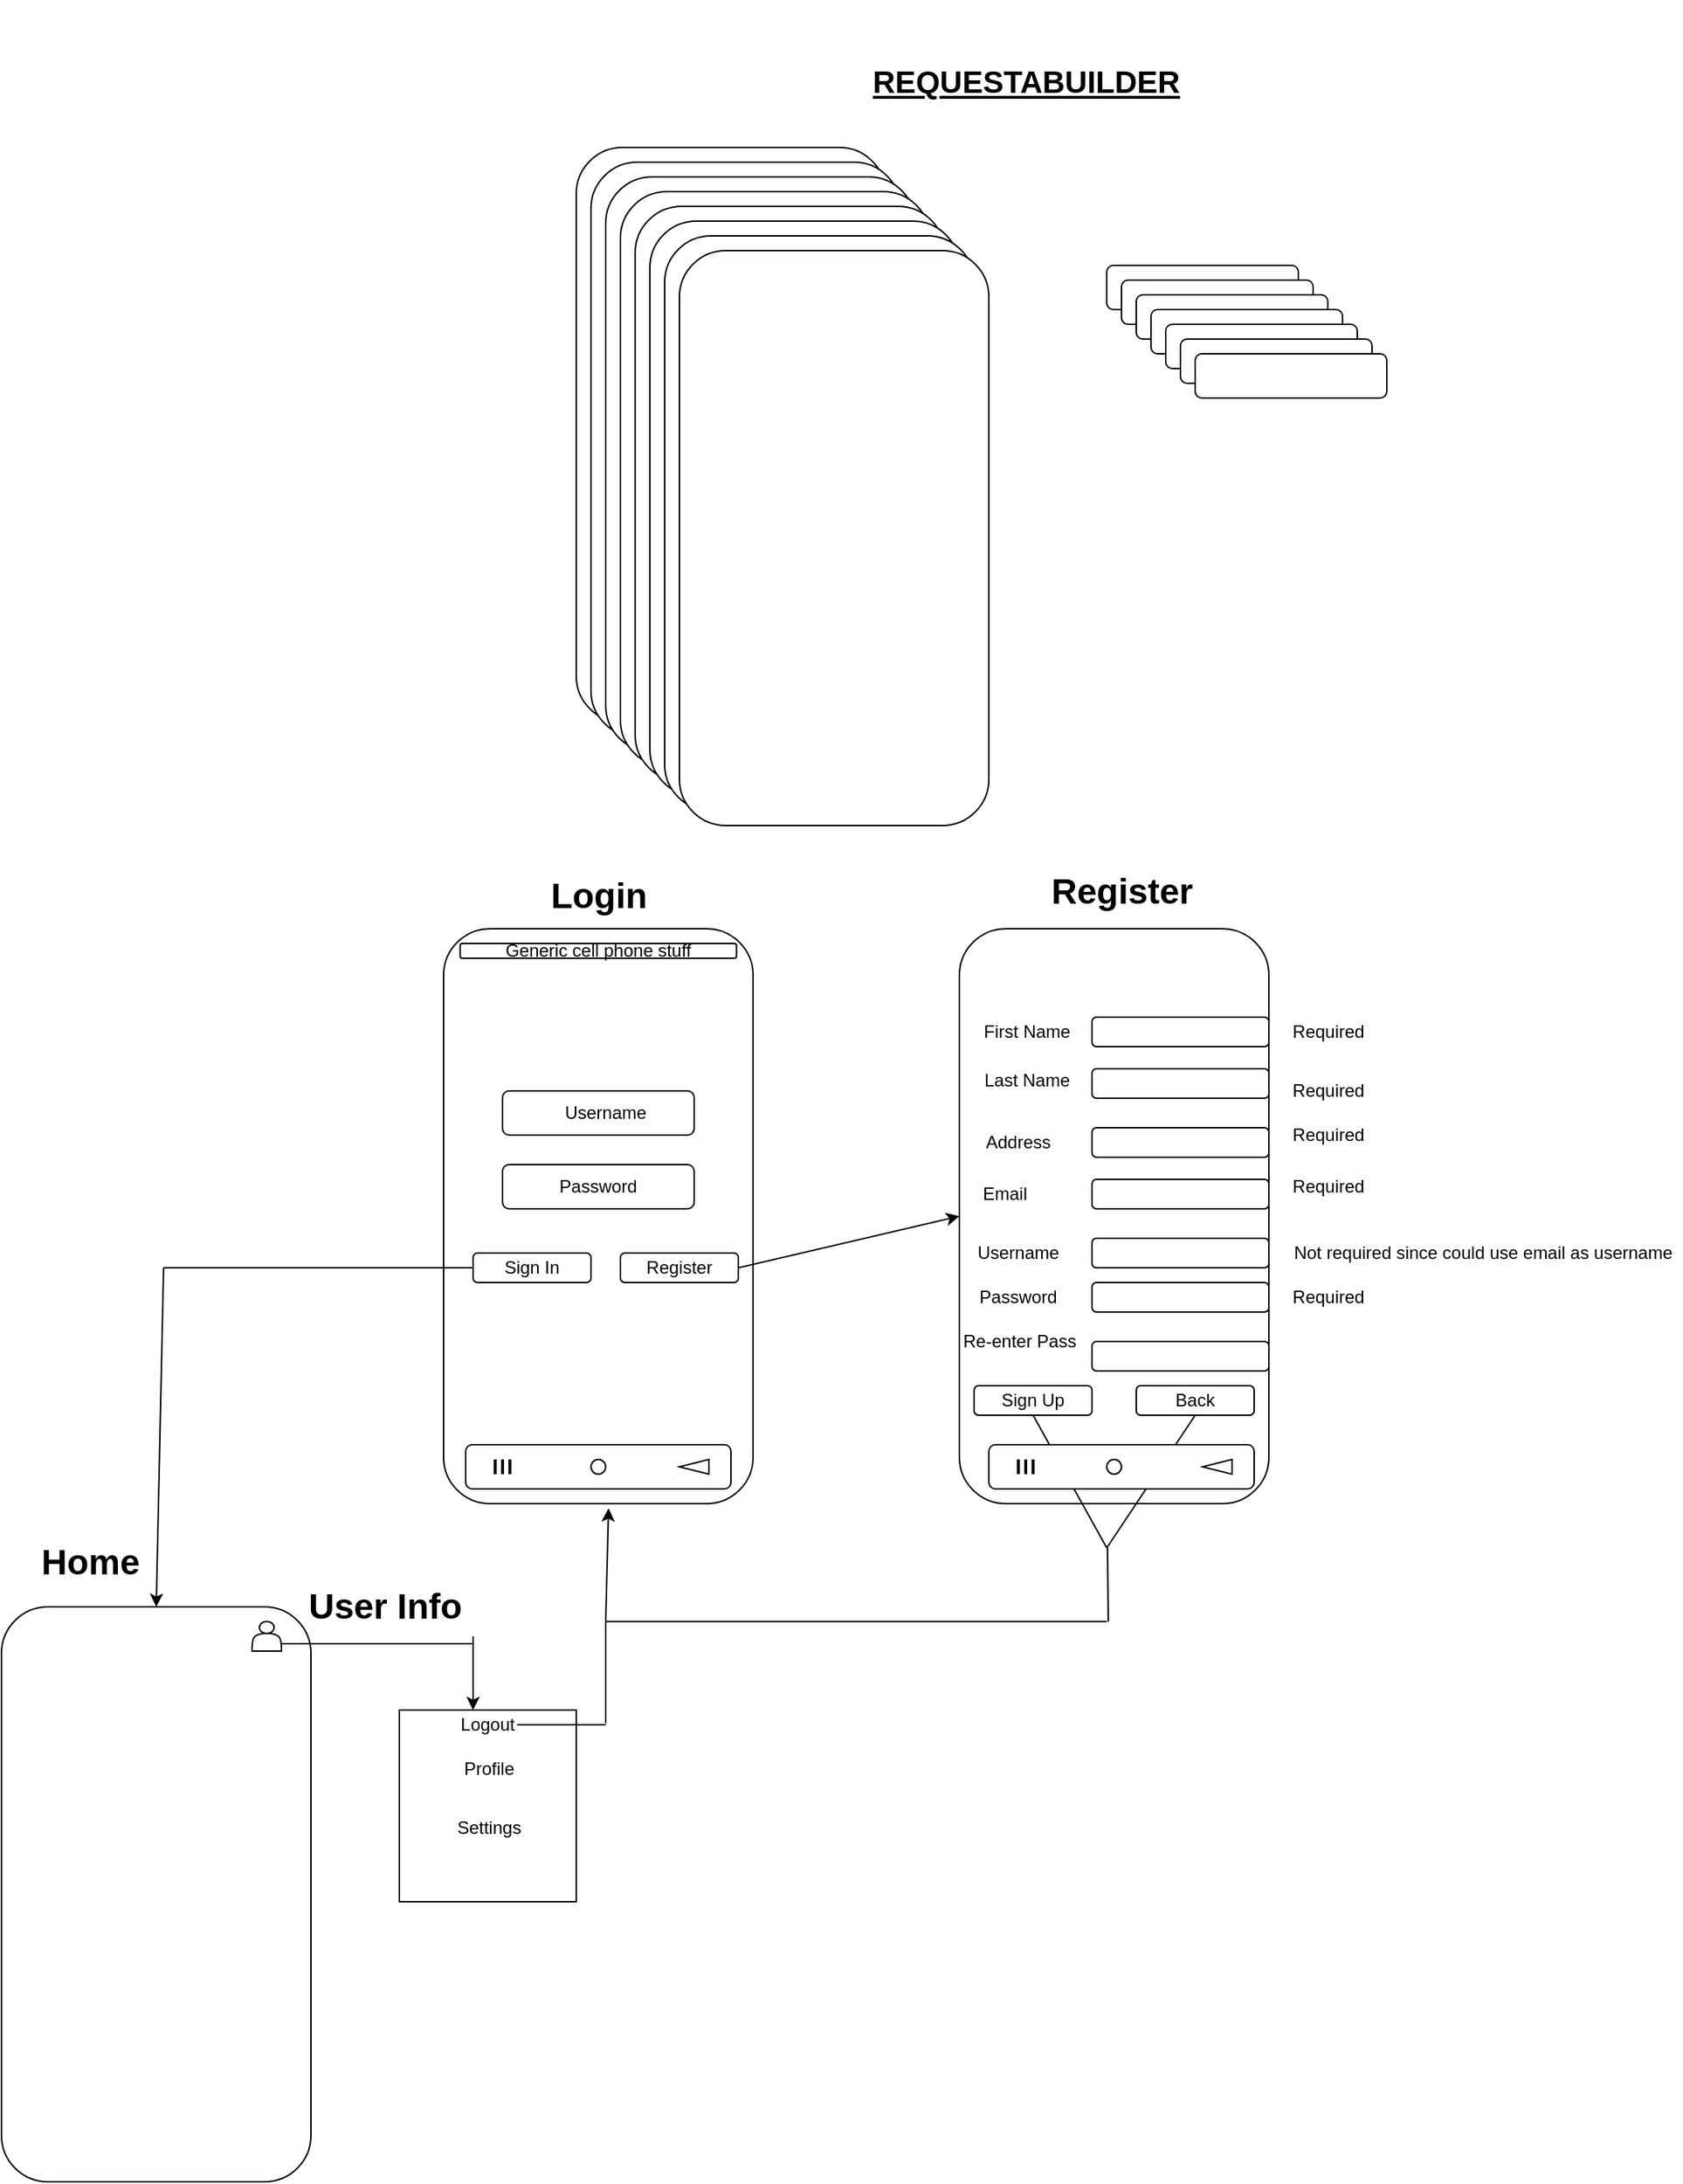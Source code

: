 <mxfile version="14.8.0" type="github">
  <diagram id="QCRtVXhzJN2AWh_LGw6S" name="Page-1">
    <mxGraphModel dx="2272" dy="794" grid="1" gridSize="10" guides="1" tooltips="1" connect="1" arrows="1" fold="1" page="1" pageScale="1" pageWidth="850" pageHeight="1100" math="0" shadow="0">
      <root>
        <mxCell id="0" />
        <mxCell id="1" parent="0" />
        <mxCell id="H3QQZvvAGUR-z7Z-Pk0n-1" value="&lt;font style=&quot;font-size: 21px&quot;&gt;&lt;b&gt;&lt;u&gt;REQUESTABUILDER&lt;/u&gt;&lt;/b&gt;&lt;/font&gt;" style="text;html=1;strokeColor=none;fillColor=none;align=center;verticalAlign=middle;whiteSpace=wrap;rounded=0;" vertex="1" parent="1">
          <mxGeometry x="288" y="20" width="275" height="110" as="geometry" />
        </mxCell>
        <mxCell id="H3QQZvvAGUR-z7Z-Pk0n-6" value="" style="rounded=1;whiteSpace=wrap;html=1;" vertex="1" parent="1">
          <mxGeometry x="120" y="120" width="210" height="390" as="geometry" />
        </mxCell>
        <mxCell id="H3QQZvvAGUR-z7Z-Pk0n-7" value="" style="rounded=1;whiteSpace=wrap;html=1;" vertex="1" parent="1">
          <mxGeometry x="130" y="130" width="210" height="390" as="geometry" />
        </mxCell>
        <mxCell id="H3QQZvvAGUR-z7Z-Pk0n-8" value="" style="rounded=1;whiteSpace=wrap;html=1;" vertex="1" parent="1">
          <mxGeometry x="140" y="140" width="210" height="390" as="geometry" />
        </mxCell>
        <mxCell id="H3QQZvvAGUR-z7Z-Pk0n-9" value="" style="rounded=1;whiteSpace=wrap;html=1;" vertex="1" parent="1">
          <mxGeometry x="150" y="150" width="210" height="390" as="geometry" />
        </mxCell>
        <mxCell id="H3QQZvvAGUR-z7Z-Pk0n-10" value="" style="rounded=1;whiteSpace=wrap;html=1;" vertex="1" parent="1">
          <mxGeometry x="160" y="160" width="210" height="390" as="geometry" />
        </mxCell>
        <mxCell id="H3QQZvvAGUR-z7Z-Pk0n-11" value="" style="rounded=1;whiteSpace=wrap;html=1;" vertex="1" parent="1">
          <mxGeometry x="170" y="170" width="210" height="390" as="geometry" />
        </mxCell>
        <mxCell id="H3QQZvvAGUR-z7Z-Pk0n-12" value="" style="rounded=1;whiteSpace=wrap;html=1;" vertex="1" parent="1">
          <mxGeometry x="180" y="180" width="210" height="390" as="geometry" />
        </mxCell>
        <mxCell id="H3QQZvvAGUR-z7Z-Pk0n-13" value="" style="rounded=1;whiteSpace=wrap;html=1;" vertex="1" parent="1">
          <mxGeometry x="190" y="190" width="210" height="390" as="geometry" />
        </mxCell>
        <mxCell id="H3QQZvvAGUR-z7Z-Pk0n-14" value="" style="rounded=1;whiteSpace=wrap;html=1;" vertex="1" parent="1">
          <mxGeometry x="-270" y="1110" width="210" height="390" as="geometry" />
        </mxCell>
        <mxCell id="H3QQZvvAGUR-z7Z-Pk0n-15" value="" style="rounded=1;whiteSpace=wrap;html=1;" vertex="1" parent="1">
          <mxGeometry x="380" y="650" width="210" height="390" as="geometry" />
        </mxCell>
        <mxCell id="H3QQZvvAGUR-z7Z-Pk0n-16" value="" style="rounded=1;whiteSpace=wrap;html=1;" vertex="1" parent="1">
          <mxGeometry x="30" y="650" width="210" height="390" as="geometry" />
        </mxCell>
        <mxCell id="H3QQZvvAGUR-z7Z-Pk0n-17" value="" style="rounded=1;whiteSpace=wrap;html=1;" vertex="1" parent="1">
          <mxGeometry x="70" y="810" width="130" height="30" as="geometry" />
        </mxCell>
        <mxCell id="H3QQZvvAGUR-z7Z-Pk0n-18" value="" style="rounded=1;whiteSpace=wrap;html=1;" vertex="1" parent="1">
          <mxGeometry x="480" y="200" width="130" height="30" as="geometry" />
        </mxCell>
        <mxCell id="H3QQZvvAGUR-z7Z-Pk0n-19" value="" style="rounded=1;whiteSpace=wrap;html=1;" vertex="1" parent="1">
          <mxGeometry x="490" y="210" width="130" height="30" as="geometry" />
        </mxCell>
        <mxCell id="H3QQZvvAGUR-z7Z-Pk0n-20" value="" style="rounded=1;whiteSpace=wrap;html=1;" vertex="1" parent="1">
          <mxGeometry x="500" y="220" width="130" height="30" as="geometry" />
        </mxCell>
        <mxCell id="H3QQZvvAGUR-z7Z-Pk0n-21" value="" style="rounded=1;whiteSpace=wrap;html=1;" vertex="1" parent="1">
          <mxGeometry x="510" y="230" width="130" height="30" as="geometry" />
        </mxCell>
        <mxCell id="H3QQZvvAGUR-z7Z-Pk0n-22" value="" style="rounded=1;whiteSpace=wrap;html=1;" vertex="1" parent="1">
          <mxGeometry x="520" y="240" width="130" height="30" as="geometry" />
        </mxCell>
        <mxCell id="H3QQZvvAGUR-z7Z-Pk0n-23" value="" style="rounded=1;whiteSpace=wrap;html=1;" vertex="1" parent="1">
          <mxGeometry x="530" y="250" width="130" height="30" as="geometry" />
        </mxCell>
        <mxCell id="H3QQZvvAGUR-z7Z-Pk0n-24" value="" style="rounded=1;whiteSpace=wrap;html=1;" vertex="1" parent="1">
          <mxGeometry x="540" y="260" width="130" height="30" as="geometry" />
        </mxCell>
        <mxCell id="H3QQZvvAGUR-z7Z-Pk0n-25" value="" style="rounded=1;whiteSpace=wrap;html=1;" vertex="1" parent="1">
          <mxGeometry x="470" y="710" width="120" height="20" as="geometry" />
        </mxCell>
        <mxCell id="H3QQZvvAGUR-z7Z-Pk0n-26" value="" style="rounded=1;whiteSpace=wrap;html=1;" vertex="1" parent="1">
          <mxGeometry x="45" y="1000" width="180" height="30" as="geometry" />
        </mxCell>
        <mxCell id="H3QQZvvAGUR-z7Z-Pk0n-27" value="Generic cell phone stuff" style="rounded=1;whiteSpace=wrap;html=1;" vertex="1" parent="1">
          <mxGeometry x="41.25" y="660" width="187.5" height="10" as="geometry" />
        </mxCell>
        <mxCell id="H3QQZvvAGUR-z7Z-Pk0n-28" value="" style="rounded=1;whiteSpace=wrap;html=1;" vertex="1" parent="1">
          <mxGeometry x="70" y="760" width="130" height="30" as="geometry" />
        </mxCell>
        <mxCell id="H3QQZvvAGUR-z7Z-Pk0n-29" value="Username" style="text;html=1;strokeColor=none;fillColor=none;align=center;verticalAlign=middle;whiteSpace=wrap;rounded=0;" vertex="1" parent="1">
          <mxGeometry x="80" y="765" width="120" height="20" as="geometry" />
        </mxCell>
        <mxCell id="H3QQZvvAGUR-z7Z-Pk0n-30" value="Password" style="text;html=1;strokeColor=none;fillColor=none;align=center;verticalAlign=middle;whiteSpace=wrap;rounded=0;" vertex="1" parent="1">
          <mxGeometry x="75" y="815" width="120" height="20" as="geometry" />
        </mxCell>
        <mxCell id="H3QQZvvAGUR-z7Z-Pk0n-31" value="Sign In" style="rounded=1;whiteSpace=wrap;html=1;" vertex="1" parent="1">
          <mxGeometry x="50" y="870" width="80" height="20" as="geometry" />
        </mxCell>
        <mxCell id="H3QQZvvAGUR-z7Z-Pk0n-32" value="Register" style="rounded=1;whiteSpace=wrap;html=1;" vertex="1" parent="1">
          <mxGeometry x="150" y="870" width="80" height="20" as="geometry" />
        </mxCell>
        <mxCell id="H3QQZvvAGUR-z7Z-Pk0n-35" value="" style="ellipse;whiteSpace=wrap;html=1;aspect=fixed;" vertex="1" parent="1">
          <mxGeometry x="130" y="1010" width="10" height="10" as="geometry" />
        </mxCell>
        <mxCell id="H3QQZvvAGUR-z7Z-Pk0n-36" value="" style="html=1;shadow=0;dashed=0;align=center;verticalAlign=middle;shape=mxgraph.arrows2.arrow;dy=0.6;dx=40;flipH=1;notch=0;" vertex="1" parent="1">
          <mxGeometry x="190" y="1010" width="20" height="10" as="geometry" />
        </mxCell>
        <mxCell id="H3QQZvvAGUR-z7Z-Pk0n-37" value="" style="line;strokeWidth=2;direction=south;html=1;" vertex="1" parent="1">
          <mxGeometry x="70" y="1010" width="10" height="10" as="geometry" />
        </mxCell>
        <mxCell id="H3QQZvvAGUR-z7Z-Pk0n-38" value="" style="line;strokeWidth=2;direction=south;html=1;" vertex="1" parent="1">
          <mxGeometry x="65" y="1010" width="10" height="10" as="geometry" />
        </mxCell>
        <mxCell id="H3QQZvvAGUR-z7Z-Pk0n-39" value="" style="line;strokeWidth=2;direction=south;html=1;" vertex="1" parent="1">
          <mxGeometry x="60" y="1010" width="10" height="10" as="geometry" />
        </mxCell>
        <mxCell id="H3QQZvvAGUR-z7Z-Pk0n-40" value="" style="endArrow=classic;html=1;exitX=1;exitY=0.5;exitDx=0;exitDy=0;entryX=0;entryY=0.5;entryDx=0;entryDy=0;" edge="1" parent="1" source="H3QQZvvAGUR-z7Z-Pk0n-32" target="H3QQZvvAGUR-z7Z-Pk0n-15">
          <mxGeometry width="50" height="50" relative="1" as="geometry">
            <mxPoint x="270" y="910" as="sourcePoint" />
            <mxPoint x="320" y="860" as="targetPoint" />
          </mxGeometry>
        </mxCell>
        <mxCell id="H3QQZvvAGUR-z7Z-Pk0n-42" value="" style="rounded=1;whiteSpace=wrap;html=1;" vertex="1" parent="1">
          <mxGeometry x="470" y="745" width="120" height="20" as="geometry" />
        </mxCell>
        <mxCell id="H3QQZvvAGUR-z7Z-Pk0n-43" value="" style="rounded=1;whiteSpace=wrap;html=1;" vertex="1" parent="1">
          <mxGeometry x="470" y="785" width="120" height="20" as="geometry" />
        </mxCell>
        <mxCell id="H3QQZvvAGUR-z7Z-Pk0n-44" value="" style="rounded=1;whiteSpace=wrap;html=1;" vertex="1" parent="1">
          <mxGeometry x="470" y="820" width="120" height="20" as="geometry" />
        </mxCell>
        <mxCell id="H3QQZvvAGUR-z7Z-Pk0n-45" value="First Name" style="text;html=1;strokeColor=none;fillColor=none;align=center;verticalAlign=middle;whiteSpace=wrap;rounded=0;" vertex="1" parent="1">
          <mxGeometry x="390.5" y="715" width="70" height="10" as="geometry" />
        </mxCell>
        <mxCell id="H3QQZvvAGUR-z7Z-Pk0n-46" value="Last Name" style="text;html=1;strokeColor=none;fillColor=none;align=center;verticalAlign=middle;whiteSpace=wrap;rounded=0;" vertex="1" parent="1">
          <mxGeometry x="390.5" y="745" width="69.5" height="15" as="geometry" />
        </mxCell>
        <mxCell id="H3QQZvvAGUR-z7Z-Pk0n-47" value="Address" style="text;html=1;strokeColor=none;fillColor=none;align=center;verticalAlign=middle;whiteSpace=wrap;rounded=0;" vertex="1" parent="1">
          <mxGeometry x="400" y="785" width="40" height="20" as="geometry" />
        </mxCell>
        <mxCell id="H3QQZvvAGUR-z7Z-Pk0n-48" value="Email" style="text;html=1;strokeColor=none;fillColor=none;align=center;verticalAlign=middle;whiteSpace=wrap;rounded=0;" vertex="1" parent="1">
          <mxGeometry x="390.5" y="820" width="40" height="20" as="geometry" />
        </mxCell>
        <mxCell id="H3QQZvvAGUR-z7Z-Pk0n-49" value="Username" style="text;html=1;strokeColor=none;fillColor=none;align=center;verticalAlign=middle;whiteSpace=wrap;rounded=0;" vertex="1" parent="1">
          <mxGeometry x="400" y="860" width="40" height="20" as="geometry" />
        </mxCell>
        <mxCell id="H3QQZvvAGUR-z7Z-Pk0n-50" value="" style="rounded=1;whiteSpace=wrap;html=1;" vertex="1" parent="1">
          <mxGeometry x="470" y="860" width="120" height="20" as="geometry" />
        </mxCell>
        <mxCell id="H3QQZvvAGUR-z7Z-Pk0n-51" value="Sign Up" style="rounded=1;whiteSpace=wrap;html=1;" vertex="1" parent="1">
          <mxGeometry x="390" y="960" width="80" height="20" as="geometry" />
        </mxCell>
        <mxCell id="H3QQZvvAGUR-z7Z-Pk0n-52" value="Back" style="rounded=1;whiteSpace=wrap;html=1;" vertex="1" parent="1">
          <mxGeometry x="500" y="960" width="80" height="20" as="geometry" />
        </mxCell>
        <mxCell id="H3QQZvvAGUR-z7Z-Pk0n-53" value="Required" style="text;html=1;align=center;verticalAlign=middle;resizable=0;points=[];autosize=1;strokeColor=none;" vertex="1" parent="1">
          <mxGeometry x="600" y="710" width="60" height="20" as="geometry" />
        </mxCell>
        <mxCell id="H3QQZvvAGUR-z7Z-Pk0n-54" value="Required" style="text;html=1;align=center;verticalAlign=middle;resizable=0;points=[];autosize=1;strokeColor=none;" vertex="1" parent="1">
          <mxGeometry x="600" y="815" width="60" height="20" as="geometry" />
        </mxCell>
        <mxCell id="H3QQZvvAGUR-z7Z-Pk0n-55" value="Required" style="text;html=1;align=center;verticalAlign=middle;resizable=0;points=[];autosize=1;strokeColor=none;" vertex="1" parent="1">
          <mxGeometry x="600" y="780" width="60" height="20" as="geometry" />
        </mxCell>
        <mxCell id="H3QQZvvAGUR-z7Z-Pk0n-56" value="Required" style="text;html=1;align=center;verticalAlign=middle;resizable=0;points=[];autosize=1;strokeColor=none;" vertex="1" parent="1">
          <mxGeometry x="600" y="750" width="60" height="20" as="geometry" />
        </mxCell>
        <mxCell id="H3QQZvvAGUR-z7Z-Pk0n-57" value="Not required since could use email as username" style="text;html=1;align=center;verticalAlign=middle;resizable=0;points=[];autosize=1;strokeColor=none;" vertex="1" parent="1">
          <mxGeometry x="600" y="860" width="270" height="20" as="geometry" />
        </mxCell>
        <mxCell id="H3QQZvvAGUR-z7Z-Pk0n-58" value="" style="rounded=1;whiteSpace=wrap;html=1;" vertex="1" parent="1">
          <mxGeometry x="470" y="890" width="120" height="20" as="geometry" />
        </mxCell>
        <mxCell id="H3QQZvvAGUR-z7Z-Pk0n-59" value="Password" style="text;html=1;strokeColor=none;fillColor=none;align=center;verticalAlign=middle;whiteSpace=wrap;rounded=0;" vertex="1" parent="1">
          <mxGeometry x="400" y="890" width="40" height="20" as="geometry" />
        </mxCell>
        <mxCell id="H3QQZvvAGUR-z7Z-Pk0n-60" value="Required" style="text;html=1;align=center;verticalAlign=middle;resizable=0;points=[];autosize=1;strokeColor=none;" vertex="1" parent="1">
          <mxGeometry x="600" y="890" width="60" height="20" as="geometry" />
        </mxCell>
        <mxCell id="H3QQZvvAGUR-z7Z-Pk0n-61" value="Re-enter Pass" style="text;html=1;strokeColor=none;fillColor=none;align=center;verticalAlign=middle;whiteSpace=wrap;rounded=0;" vertex="1" parent="1">
          <mxGeometry x="380.5" y="920" width="79.5" height="20" as="geometry" />
        </mxCell>
        <mxCell id="H3QQZvvAGUR-z7Z-Pk0n-62" value="" style="rounded=1;whiteSpace=wrap;html=1;" vertex="1" parent="1">
          <mxGeometry x="470" y="930" width="120" height="20" as="geometry" />
        </mxCell>
        <mxCell id="H3QQZvvAGUR-z7Z-Pk0n-63" value="" style="endArrow=none;html=1;entryX=0.5;entryY=1;entryDx=0;entryDy=0;" edge="1" parent="1" target="H3QQZvvAGUR-z7Z-Pk0n-51">
          <mxGeometry width="50" height="50" relative="1" as="geometry">
            <mxPoint x="480" y="1070" as="sourcePoint" />
            <mxPoint x="435.5" y="990" as="targetPoint" />
          </mxGeometry>
        </mxCell>
        <mxCell id="H3QQZvvAGUR-z7Z-Pk0n-64" value="" style="endArrow=none;html=1;entryX=0.5;entryY=1;entryDx=0;entryDy=0;" edge="1" parent="1" target="H3QQZvvAGUR-z7Z-Pk0n-52">
          <mxGeometry width="50" height="50" relative="1" as="geometry">
            <mxPoint x="480" y="1070" as="sourcePoint" />
            <mxPoint x="540" y="1020" as="targetPoint" />
          </mxGeometry>
        </mxCell>
        <mxCell id="H3QQZvvAGUR-z7Z-Pk0n-66" value="" style="endArrow=none;html=1;" edge="1" parent="1">
          <mxGeometry width="50" height="50" relative="1" as="geometry">
            <mxPoint x="481" y="1120" as="sourcePoint" />
            <mxPoint x="480.5" y="1070" as="targetPoint" />
          </mxGeometry>
        </mxCell>
        <mxCell id="H3QQZvvAGUR-z7Z-Pk0n-67" value="" style="endArrow=none;html=1;" edge="1" parent="1">
          <mxGeometry width="50" height="50" relative="1" as="geometry">
            <mxPoint x="140" y="1120" as="sourcePoint" />
            <mxPoint x="480" y="1120" as="targetPoint" />
          </mxGeometry>
        </mxCell>
        <mxCell id="H3QQZvvAGUR-z7Z-Pk0n-68" value="" style="endArrow=classic;html=1;entryX=0.533;entryY=1.008;entryDx=0;entryDy=0;entryPerimeter=0;" edge="1" parent="1" target="H3QQZvvAGUR-z7Z-Pk0n-16">
          <mxGeometry width="50" height="50" relative="1" as="geometry">
            <mxPoint x="140" y="1120" as="sourcePoint" />
            <mxPoint x="190" y="1060" as="targetPoint" />
          </mxGeometry>
        </mxCell>
        <mxCell id="H3QQZvvAGUR-z7Z-Pk0n-69" value="" style="endArrow=none;html=1;entryX=0;entryY=0.5;entryDx=0;entryDy=0;" edge="1" parent="1" target="H3QQZvvAGUR-z7Z-Pk0n-31">
          <mxGeometry width="50" height="50" relative="1" as="geometry">
            <mxPoint x="-160" y="880" as="sourcePoint" />
            <mxPoint x="10" y="880" as="targetPoint" />
          </mxGeometry>
        </mxCell>
        <mxCell id="H3QQZvvAGUR-z7Z-Pk0n-70" value="" style="endArrow=classic;html=1;entryX=0.5;entryY=0;entryDx=0;entryDy=0;" edge="1" parent="1" target="H3QQZvvAGUR-z7Z-Pk0n-14">
          <mxGeometry width="50" height="50" relative="1" as="geometry">
            <mxPoint x="-160" y="880" as="sourcePoint" />
            <mxPoint x="-165" y="1060" as="targetPoint" />
          </mxGeometry>
        </mxCell>
        <mxCell id="H3QQZvvAGUR-z7Z-Pk0n-71" value="" style="rounded=1;whiteSpace=wrap;html=1;" vertex="1" parent="1">
          <mxGeometry x="400" y="1000" width="180" height="30" as="geometry" />
        </mxCell>
        <mxCell id="H3QQZvvAGUR-z7Z-Pk0n-72" value="" style="html=1;shadow=0;dashed=0;align=center;verticalAlign=middle;shape=mxgraph.arrows2.arrow;dy=0.6;dx=40;flipH=1;notch=0;" vertex="1" parent="1">
          <mxGeometry x="545" y="1010" width="20" height="10" as="geometry" />
        </mxCell>
        <mxCell id="H3QQZvvAGUR-z7Z-Pk0n-73" value="" style="ellipse;whiteSpace=wrap;html=1;aspect=fixed;" vertex="1" parent="1">
          <mxGeometry x="480" y="1010" width="10" height="10" as="geometry" />
        </mxCell>
        <mxCell id="H3QQZvvAGUR-z7Z-Pk0n-74" value="" style="line;strokeWidth=2;direction=south;html=1;" vertex="1" parent="1">
          <mxGeometry x="420" y="1010" width="10" height="10" as="geometry" />
        </mxCell>
        <mxCell id="H3QQZvvAGUR-z7Z-Pk0n-75" value="" style="line;strokeWidth=2;direction=south;html=1;" vertex="1" parent="1">
          <mxGeometry x="425" y="1010" width="10" height="10" as="geometry" />
        </mxCell>
        <mxCell id="H3QQZvvAGUR-z7Z-Pk0n-76" value="" style="line;strokeWidth=2;direction=south;html=1;" vertex="1" parent="1">
          <mxGeometry x="415" y="1010" width="10" height="10" as="geometry" />
        </mxCell>
        <mxCell id="H3QQZvvAGUR-z7Z-Pk0n-77" value="" style="shape=actor;whiteSpace=wrap;html=1;" vertex="1" parent="1">
          <mxGeometry x="-100" y="1120" width="20" height="20" as="geometry" />
        </mxCell>
        <mxCell id="H3QQZvvAGUR-z7Z-Pk0n-79" value="" style="endArrow=none;html=1;exitX=1;exitY=0.75;exitDx=0;exitDy=0;" edge="1" parent="1" source="H3QQZvvAGUR-z7Z-Pk0n-77">
          <mxGeometry width="50" height="50" relative="1" as="geometry">
            <mxPoint x="-20" y="1180" as="sourcePoint" />
            <mxPoint x="50" y="1135" as="targetPoint" />
          </mxGeometry>
        </mxCell>
        <mxCell id="H3QQZvvAGUR-z7Z-Pk0n-80" value="" style="endArrow=classic;html=1;" edge="1" parent="1">
          <mxGeometry width="50" height="50" relative="1" as="geometry">
            <mxPoint x="50" y="1130" as="sourcePoint" />
            <mxPoint x="50" y="1180" as="targetPoint" />
          </mxGeometry>
        </mxCell>
        <mxCell id="H3QQZvvAGUR-z7Z-Pk0n-81" value="" style="rounded=0;whiteSpace=wrap;html=1;" vertex="1" parent="1">
          <mxGeometry y="1180" width="120" height="130" as="geometry" />
        </mxCell>
        <mxCell id="H3QQZvvAGUR-z7Z-Pk0n-82" value="Home" style="text;strokeColor=none;fillColor=none;html=1;fontSize=24;fontStyle=1;verticalAlign=middle;align=center;" vertex="1" parent="1">
          <mxGeometry x="-260" y="1060" width="100" height="40" as="geometry" />
        </mxCell>
        <mxCell id="H3QQZvvAGUR-z7Z-Pk0n-83" value="Register" style="text;strokeColor=none;fillColor=none;html=1;fontSize=24;fontStyle=1;verticalAlign=middle;align=center;" vertex="1" parent="1">
          <mxGeometry x="440" y="605" width="100" height="40" as="geometry" />
        </mxCell>
        <mxCell id="H3QQZvvAGUR-z7Z-Pk0n-84" value="Login" style="text;strokeColor=none;fillColor=none;html=1;fontSize=24;fontStyle=1;verticalAlign=middle;align=center;" vertex="1" parent="1">
          <mxGeometry x="85" y="610" width="100" height="35" as="geometry" />
        </mxCell>
        <mxCell id="H3QQZvvAGUR-z7Z-Pk0n-86" value="User Info" style="text;strokeColor=none;fillColor=none;html=1;fontSize=24;fontStyle=1;verticalAlign=middle;align=center;" vertex="1" parent="1">
          <mxGeometry x="-60" y="1090" width="100" height="40" as="geometry" />
        </mxCell>
        <mxCell id="H3QQZvvAGUR-z7Z-Pk0n-87" value="Logout" style="text;html=1;strokeColor=none;fillColor=none;align=center;verticalAlign=middle;whiteSpace=wrap;rounded=0;" vertex="1" parent="1">
          <mxGeometry x="40" y="1180" width="40" height="20" as="geometry" />
        </mxCell>
        <mxCell id="H3QQZvvAGUR-z7Z-Pk0n-88" value="Profile" style="text;html=1;strokeColor=none;fillColor=none;align=center;verticalAlign=middle;whiteSpace=wrap;rounded=0;" vertex="1" parent="1">
          <mxGeometry x="41.25" y="1210" width="40" height="20" as="geometry" />
        </mxCell>
        <mxCell id="H3QQZvvAGUR-z7Z-Pk0n-89" value="Settings" style="text;html=1;strokeColor=none;fillColor=none;align=center;verticalAlign=middle;whiteSpace=wrap;rounded=0;" vertex="1" parent="1">
          <mxGeometry x="41.25" y="1250" width="40" height="20" as="geometry" />
        </mxCell>
        <mxCell id="H3QQZvvAGUR-z7Z-Pk0n-91" value="" style="endArrow=none;html=1;exitX=1;exitY=0.5;exitDx=0;exitDy=0;" edge="1" parent="1" source="H3QQZvvAGUR-z7Z-Pk0n-87">
          <mxGeometry width="50" height="50" relative="1" as="geometry">
            <mxPoint x="130" y="1189.5" as="sourcePoint" />
            <mxPoint x="140" y="1190" as="targetPoint" />
          </mxGeometry>
        </mxCell>
        <mxCell id="H3QQZvvAGUR-z7Z-Pk0n-92" value="" style="endArrow=none;html=1;exitX=1;exitY=0.5;exitDx=0;exitDy=0;" edge="1" parent="1">
          <mxGeometry width="50" height="50" relative="1" as="geometry">
            <mxPoint x="140" y="1189" as="sourcePoint" />
            <mxPoint x="140" y="1120" as="targetPoint" />
          </mxGeometry>
        </mxCell>
      </root>
    </mxGraphModel>
  </diagram>
</mxfile>
